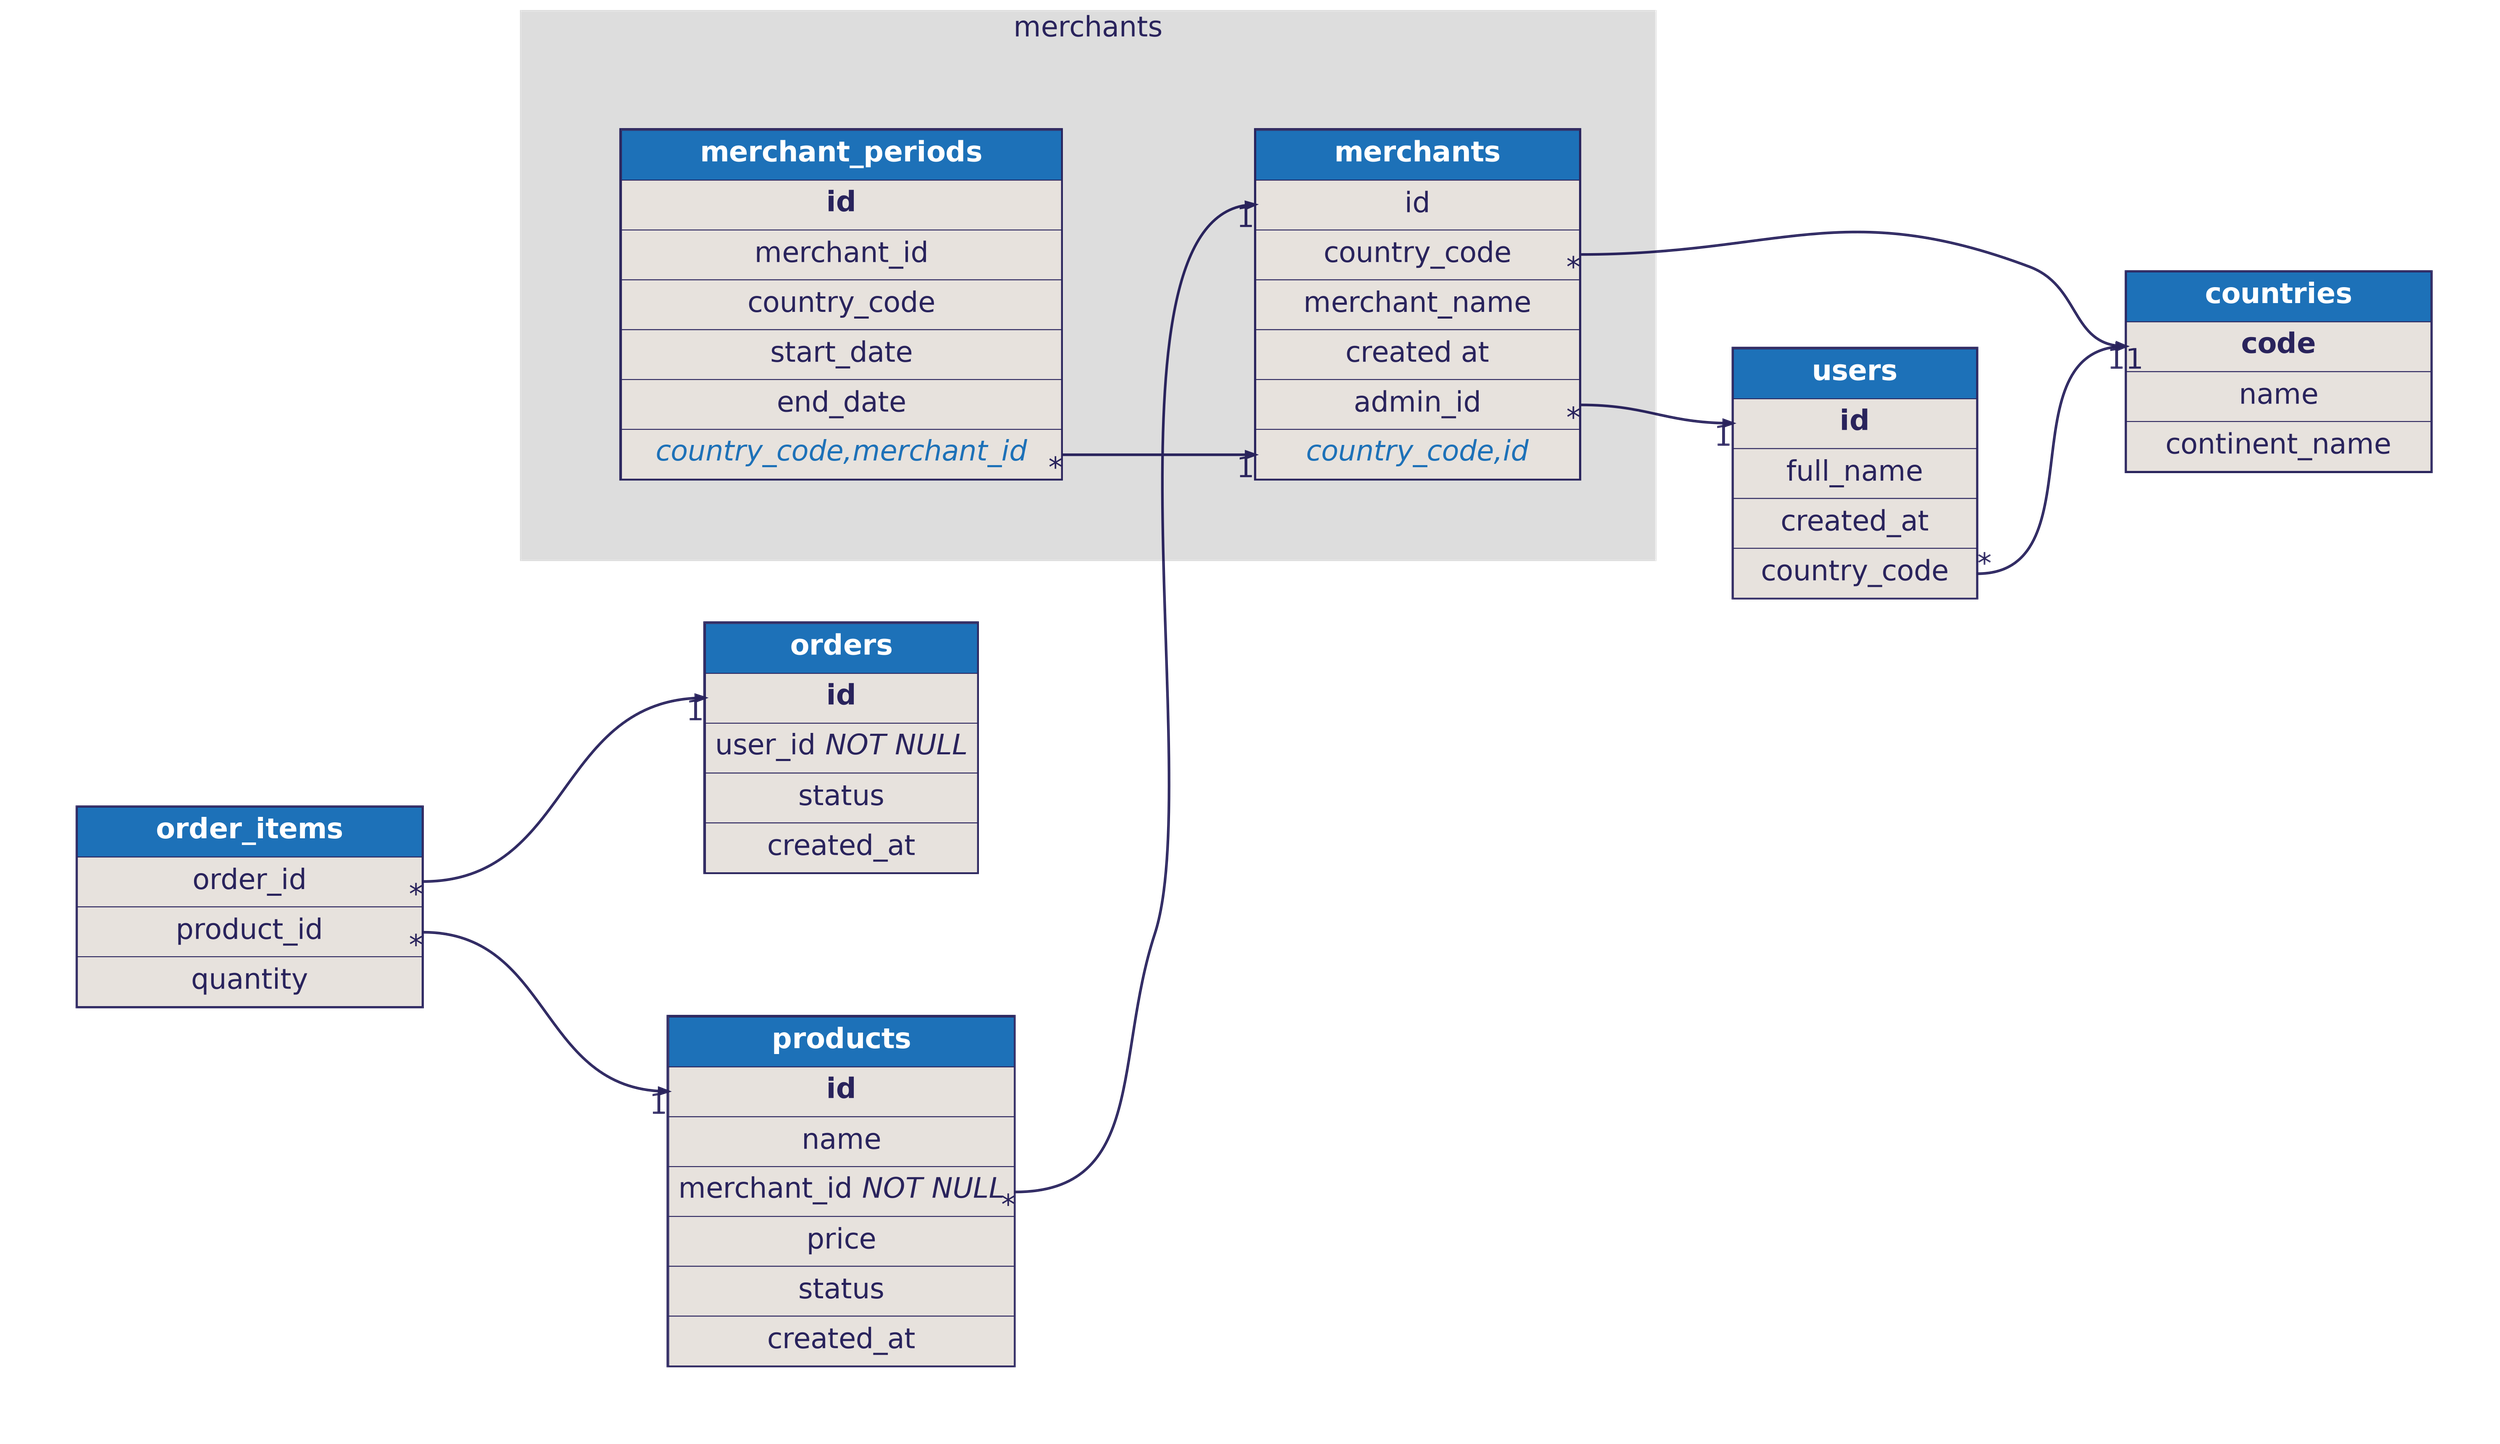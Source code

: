 digraph dbml {
      rankdir=LR;
      graph [fontname="helvetica", fontsize=32, fontcolor="#29235c", bgcolor="transparent"];
      node [penwidth=0, margin=0, fontname="helvetica", fontsize=32, fontcolor="#29235c"];
      edge [fontname="helvetica", fontsize=32, fontcolor="#29235c", color="#29235c"];

      
      subgraph cluster_merchants {
      label = "merchants"
      style=filled;
      color="#dddddd";

      "merchants" [id=merchants;label=<<TABLE BORDER="2" COLOR="#29235c" CELLBORDER="1" CELLSPACING="0" CELLPADDING="10" >
      <TR><TD PORT="f0" WIDTH="150" BGCOLOR="#1d71b8"><font color="#ffffff"><B>       merchants       </B></font></TD></TR>
<TR><TD PORT="f1" BGCOLOR="#e7e2dd">id</TD></TR>
<TR><TD PORT="f2" BGCOLOR="#e7e2dd">country_code</TD></TR>
<TR><TD PORT="f3" BGCOLOR="#e7e2dd">merchant_name</TD></TR>
<TR><TD PORT="f4" BGCOLOR="#e7e2dd">created at</TD></TR>
<TR><TD PORT="f5" BGCOLOR="#e7e2dd">admin_id</TD></TR>
<TR><TD PORT="f6" BGCOLOR="#e7e2dd"><font color="#1d71b8"><i>country_code,id</i></font></TD></TR>
    </TABLE>>];
"merchant_periods" [id=merchant_periods;label=<<TABLE BORDER="2" COLOR="#29235c" CELLBORDER="1" CELLSPACING="0" CELLPADDING="10" >
      <TR><TD PORT="f0" WIDTH="150" BGCOLOR="#1d71b8"><font color="#ffffff"><B>       merchant_periods       </B></font></TD></TR>
<TR><TD PORT="f1" BGCOLOR="#e7e2dd"><b>id</b></TD></TR>
<TR><TD PORT="f2" BGCOLOR="#e7e2dd">merchant_id</TD></TR>
<TR><TD PORT="f3" BGCOLOR="#e7e2dd">country_code</TD></TR>
<TR><TD PORT="f4" BGCOLOR="#e7e2dd">start_date</TD></TR>
<TR><TD PORT="f5" BGCOLOR="#e7e2dd">end_date</TD></TR>
<TR><TD PORT="f6" BGCOLOR="#e7e2dd"><font color="#1d71b8"><i>country_code,merchant_id</i></font></TD></TR>
    </TABLE>>];
    }
      "users" [id=users;label=<<TABLE BORDER="2" COLOR="#29235c" CELLBORDER="1" CELLSPACING="0" CELLPADDING="10" >
      <TR><TD PORT="f0" WIDTH="150" BGCOLOR="#1d71b8"><font color="#ffffff"><B>       users       </B></font></TD></TR>
<TR><TD PORT="f1" BGCOLOR="#e7e2dd"><b>id</b></TD></TR>
<TR><TD PORT="f2" BGCOLOR="#e7e2dd">full_name</TD></TR>
<TR><TD PORT="f3" BGCOLOR="#e7e2dd">created_at</TD></TR>
<TR><TD PORT="f4" BGCOLOR="#e7e2dd">country_code</TD></TR>
    </TABLE>>];
"users" [id=users;label=<<TABLE BORDER="2" COLOR="#29235c" CELLBORDER="1" CELLSPACING="0" CELLPADDING="10" >
      <TR><TD PORT="f0" WIDTH="150" BGCOLOR="#1d71b8"><font color="#ffffff"><B>       users       </B></font></TD></TR>
<TR><TD PORT="f1" BGCOLOR="#e7e2dd"><b>id</b></TD></TR>
<TR><TD PORT="f2" BGCOLOR="#e7e2dd">full_name</TD></TR>
<TR><TD PORT="f3" BGCOLOR="#e7e2dd">created_at</TD></TR>
<TR><TD PORT="f4" BGCOLOR="#e7e2dd">country_code</TD></TR>
    </TABLE>>];
"countries" [id=countries;label=<<TABLE BORDER="2" COLOR="#29235c" CELLBORDER="1" CELLSPACING="0" CELLPADDING="10" >
      <TR><TD PORT="f0" WIDTH="150" BGCOLOR="#1d71b8"><font color="#ffffff"><B>       countries       </B></font></TD></TR>
<TR><TD PORT="f1" BGCOLOR="#e7e2dd"><b>code</b></TD></TR>
<TR><TD PORT="f2" BGCOLOR="#e7e2dd">name</TD></TR>
<TR><TD PORT="f3" BGCOLOR="#e7e2dd">continent_name</TD></TR>
    </TABLE>>];
"order_items" [id=order_items;label=<<TABLE BORDER="2" COLOR="#29235c" CELLBORDER="1" CELLSPACING="0" CELLPADDING="10" >
      <TR><TD PORT="f0" WIDTH="150" BGCOLOR="#1d71b8"><font color="#ffffff"><B>       order_items       </B></font></TD></TR>
<TR><TD PORT="f1" BGCOLOR="#e7e2dd">order_id</TD></TR>
<TR><TD PORT="f2" BGCOLOR="#e7e2dd">product_id</TD></TR>
<TR><TD PORT="f3" BGCOLOR="#e7e2dd">quantity</TD></TR>
    </TABLE>>];
"orders" [id=orders;label=<<TABLE BORDER="2" COLOR="#29235c" CELLBORDER="1" CELLSPACING="0" CELLPADDING="10" >
      <TR><TD PORT="f0" WIDTH="150" BGCOLOR="#1d71b8"><font color="#ffffff"><B>       orders       </B></font></TD></TR>
<TR><TD PORT="f1" BGCOLOR="#e7e2dd"><b>id</b></TD></TR>
<TR><TD PORT="f2" BGCOLOR="#e7e2dd">user_id <i>NOT NULL</i></TD></TR>
<TR><TD PORT="f3" BGCOLOR="#e7e2dd">status</TD></TR>
<TR><TD PORT="f4" BGCOLOR="#e7e2dd">created_at</TD></TR>
    </TABLE>>];
"products" [id=products;label=<<TABLE BORDER="2" COLOR="#29235c" CELLBORDER="1" CELLSPACING="0" CELLPADDING="10" >
      <TR><TD PORT="f0" WIDTH="150" BGCOLOR="#1d71b8"><font color="#ffffff"><B>       products       </B></font></TD></TR>
<TR><TD PORT="f1" BGCOLOR="#e7e2dd"><b>id</b></TD></TR>
<TR><TD PORT="f2" BGCOLOR="#e7e2dd">name</TD></TR>
<TR><TD PORT="f3" BGCOLOR="#e7e2dd">merchant_id <i>NOT NULL</i></TD></TR>
<TR><TD PORT="f4" BGCOLOR="#e7e2dd">price</TD></TR>
<TR><TD PORT="f5" BGCOLOR="#e7e2dd">status</TD></TR>
<TR><TD PORT="f6" BGCOLOR="#e7e2dd">created_at</TD></TR>
    </TABLE>>];
    
      users:0 -> countries:0 [style=invis, weight=100, color=red]
    users:f4:e -> countries:f1:w [penwidth=3, color="#29235c", headlabel="1", taillabel="*", arrowhead="normal", arrowtail="none"]
merchants:0 -> countries:0 [style=invis, weight=100, color=red]
    merchants:f2:e -> countries:f1:w [penwidth=3, color="#29235c", headlabel="1", taillabel="*", arrowhead="normal", arrowtail="none"]
order_items:0 -> products:0 [style=invis, weight=100, color=red]
    order_items:f2:e -> products:f1:w [penwidth=3, color="#29235c", headlabel="1", taillabel="*", arrowhead="normal", arrowtail="none"]
products:0 -> merchants:0 [style=invis, weight=100, color=red]
    products:f3:e -> merchants:f1:w [penwidth=3, color="#29235c", headlabel="1", taillabel="*", arrowhead="normal", arrowtail="none"]
merchant_periods:0 -> merchants:0 [style=invis, weight=100, color=red]
    merchant_periods:f6:e -> merchants:f6:w [penwidth=3, color="#29235c", headlabel="1", taillabel="*", arrowhead="normal", arrowtail="none"]
order_items:0 -> orders:0 [style=invis, weight=100, color=red]
    order_items:f1:e -> orders:f1:w [penwidth=3, color="#29235c", headlabel="1", taillabel="*", arrowhead="normal", arrowtail="none"]
merchants:0 -> users:0 [style=invis, weight=100, color=red]
    merchants:f5:e -> users:f1:w [penwidth=3, color="#29235c", headlabel="1", taillabel="*", arrowhead="normal", arrowtail="none"]
    }